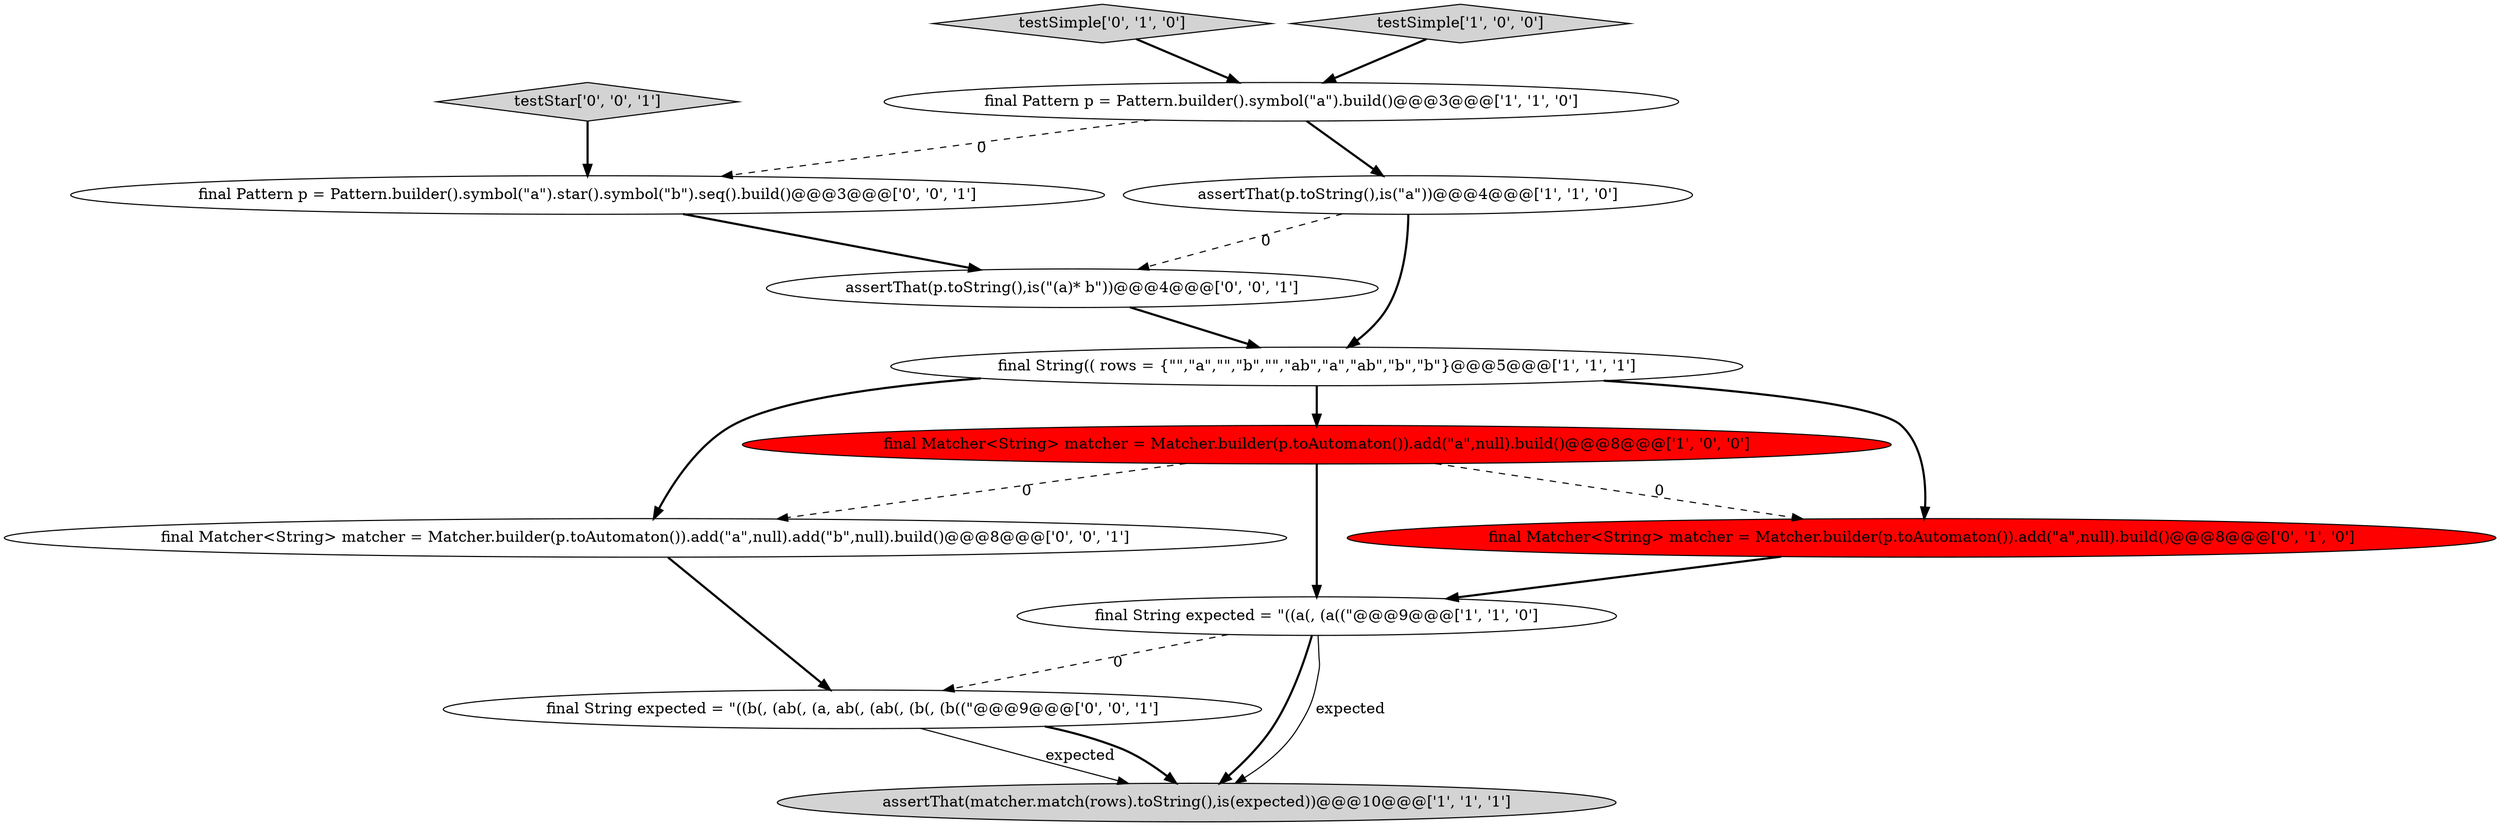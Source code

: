 digraph {
1 [style = filled, label = "final Matcher<String> matcher = Matcher.builder(p.toAutomaton()).add(\"a\",null).build()@@@8@@@['1', '0', '0']", fillcolor = red, shape = ellipse image = "AAA1AAABBB1BBB"];
6 [style = filled, label = "assertThat(p.toString(),is(\"a\"))@@@4@@@['1', '1', '0']", fillcolor = white, shape = ellipse image = "AAA0AAABBB1BBB"];
13 [style = filled, label = "final String expected = \"((b(, (ab(, (a, ab(, (ab(, (b(, (b((\"@@@9@@@['0', '0', '1']", fillcolor = white, shape = ellipse image = "AAA0AAABBB3BBB"];
9 [style = filled, label = "assertThat(p.toString(),is(\"(a)* b\"))@@@4@@@['0', '0', '1']", fillcolor = white, shape = ellipse image = "AAA0AAABBB3BBB"];
8 [style = filled, label = "testSimple['0', '1', '0']", fillcolor = lightgray, shape = diamond image = "AAA0AAABBB2BBB"];
3 [style = filled, label = "final String expected = \"((a(, (a((\"@@@9@@@['1', '1', '0']", fillcolor = white, shape = ellipse image = "AAA0AAABBB1BBB"];
5 [style = filled, label = "assertThat(matcher.match(rows).toString(),is(expected))@@@10@@@['1', '1', '1']", fillcolor = lightgray, shape = ellipse image = "AAA0AAABBB1BBB"];
11 [style = filled, label = "testStar['0', '0', '1']", fillcolor = lightgray, shape = diamond image = "AAA0AAABBB3BBB"];
7 [style = filled, label = "final Matcher<String> matcher = Matcher.builder(p.toAutomaton()).add(\"a\",null).build()@@@8@@@['0', '1', '0']", fillcolor = red, shape = ellipse image = "AAA1AAABBB2BBB"];
12 [style = filled, label = "final Pattern p = Pattern.builder().symbol(\"a\").star().symbol(\"b\").seq().build()@@@3@@@['0', '0', '1']", fillcolor = white, shape = ellipse image = "AAA0AAABBB3BBB"];
2 [style = filled, label = "final Pattern p = Pattern.builder().symbol(\"a\").build()@@@3@@@['1', '1', '0']", fillcolor = white, shape = ellipse image = "AAA0AAABBB1BBB"];
10 [style = filled, label = "final Matcher<String> matcher = Matcher.builder(p.toAutomaton()).add(\"a\",null).add(\"b\",null).build()@@@8@@@['0', '0', '1']", fillcolor = white, shape = ellipse image = "AAA0AAABBB3BBB"];
0 [style = filled, label = "testSimple['1', '0', '0']", fillcolor = lightgray, shape = diamond image = "AAA0AAABBB1BBB"];
4 [style = filled, label = "final String(( rows = {\"\",\"a\",\"\",\"b\",\"\",\"ab\",\"a\",\"ab\",\"b\",\"b\"}@@@5@@@['1', '1', '1']", fillcolor = white, shape = ellipse image = "AAA0AAABBB1BBB"];
4->10 [style = bold, label=""];
13->5 [style = solid, label="expected"];
2->6 [style = bold, label=""];
9->4 [style = bold, label=""];
0->2 [style = bold, label=""];
6->9 [style = dashed, label="0"];
1->3 [style = bold, label=""];
11->12 [style = bold, label=""];
1->10 [style = dashed, label="0"];
12->9 [style = bold, label=""];
3->13 [style = dashed, label="0"];
7->3 [style = bold, label=""];
4->7 [style = bold, label=""];
6->4 [style = bold, label=""];
2->12 [style = dashed, label="0"];
3->5 [style = bold, label=""];
8->2 [style = bold, label=""];
10->13 [style = bold, label=""];
13->5 [style = bold, label=""];
4->1 [style = bold, label=""];
1->7 [style = dashed, label="0"];
3->5 [style = solid, label="expected"];
}
